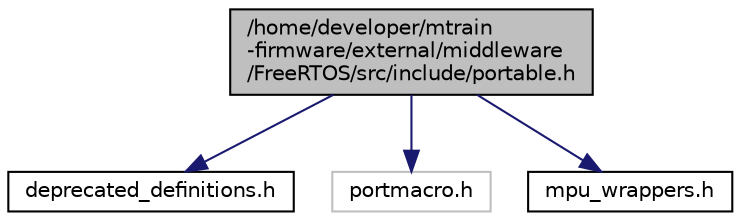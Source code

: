 digraph "/home/developer/mtrain-firmware/external/middleware/FreeRTOS/src/include/portable.h"
{
  edge [fontname="Helvetica",fontsize="10",labelfontname="Helvetica",labelfontsize="10"];
  node [fontname="Helvetica",fontsize="10",shape=record];
  Node0 [label="/home/developer/mtrain\l-firmware/external/middleware\l/FreeRTOS/src/include/portable.h",height=0.2,width=0.4,color="black", fillcolor="grey75", style="filled", fontcolor="black"];
  Node0 -> Node1 [color="midnightblue",fontsize="10",style="solid",fontname="Helvetica"];
  Node1 [label="deprecated_definitions.h",height=0.2,width=0.4,color="black", fillcolor="white", style="filled",URL="$deprecated__definitions_8h.html"];
  Node0 -> Node2 [color="midnightblue",fontsize="10",style="solid",fontname="Helvetica"];
  Node2 [label="portmacro.h",height=0.2,width=0.4,color="grey75", fillcolor="white", style="filled"];
  Node0 -> Node3 [color="midnightblue",fontsize="10",style="solid",fontname="Helvetica"];
  Node3 [label="mpu_wrappers.h",height=0.2,width=0.4,color="black", fillcolor="white", style="filled",URL="$mpu__wrappers_8h.html"];
}
